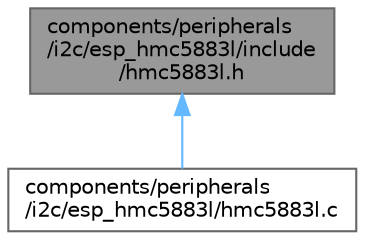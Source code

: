 digraph "components/peripherals/i2c/esp_hmc5883l/include/hmc5883l.h"
{
 // LATEX_PDF_SIZE
  bgcolor="transparent";
  edge [fontname=Helvetica,fontsize=10,labelfontname=Helvetica,labelfontsize=10];
  node [fontname=Helvetica,fontsize=10,shape=box,height=0.2,width=0.4];
  Node1 [id="Node000001",label="components/peripherals\l/i2c/esp_hmc5883l/include\l/hmc5883l.h",height=0.2,width=0.4,color="gray40", fillcolor="grey60", style="filled", fontcolor="black",tooltip=" "];
  Node1 -> Node2 [id="edge1_Node000001_Node000002",dir="back",color="steelblue1",style="solid",tooltip=" "];
  Node2 [id="Node000002",label="components/peripherals\l/i2c/esp_hmc5883l/hmc5883l.c",height=0.2,width=0.4,color="grey40", fillcolor="white", style="filled",URL="$hmc5883l_8c.html",tooltip=" "];
}
